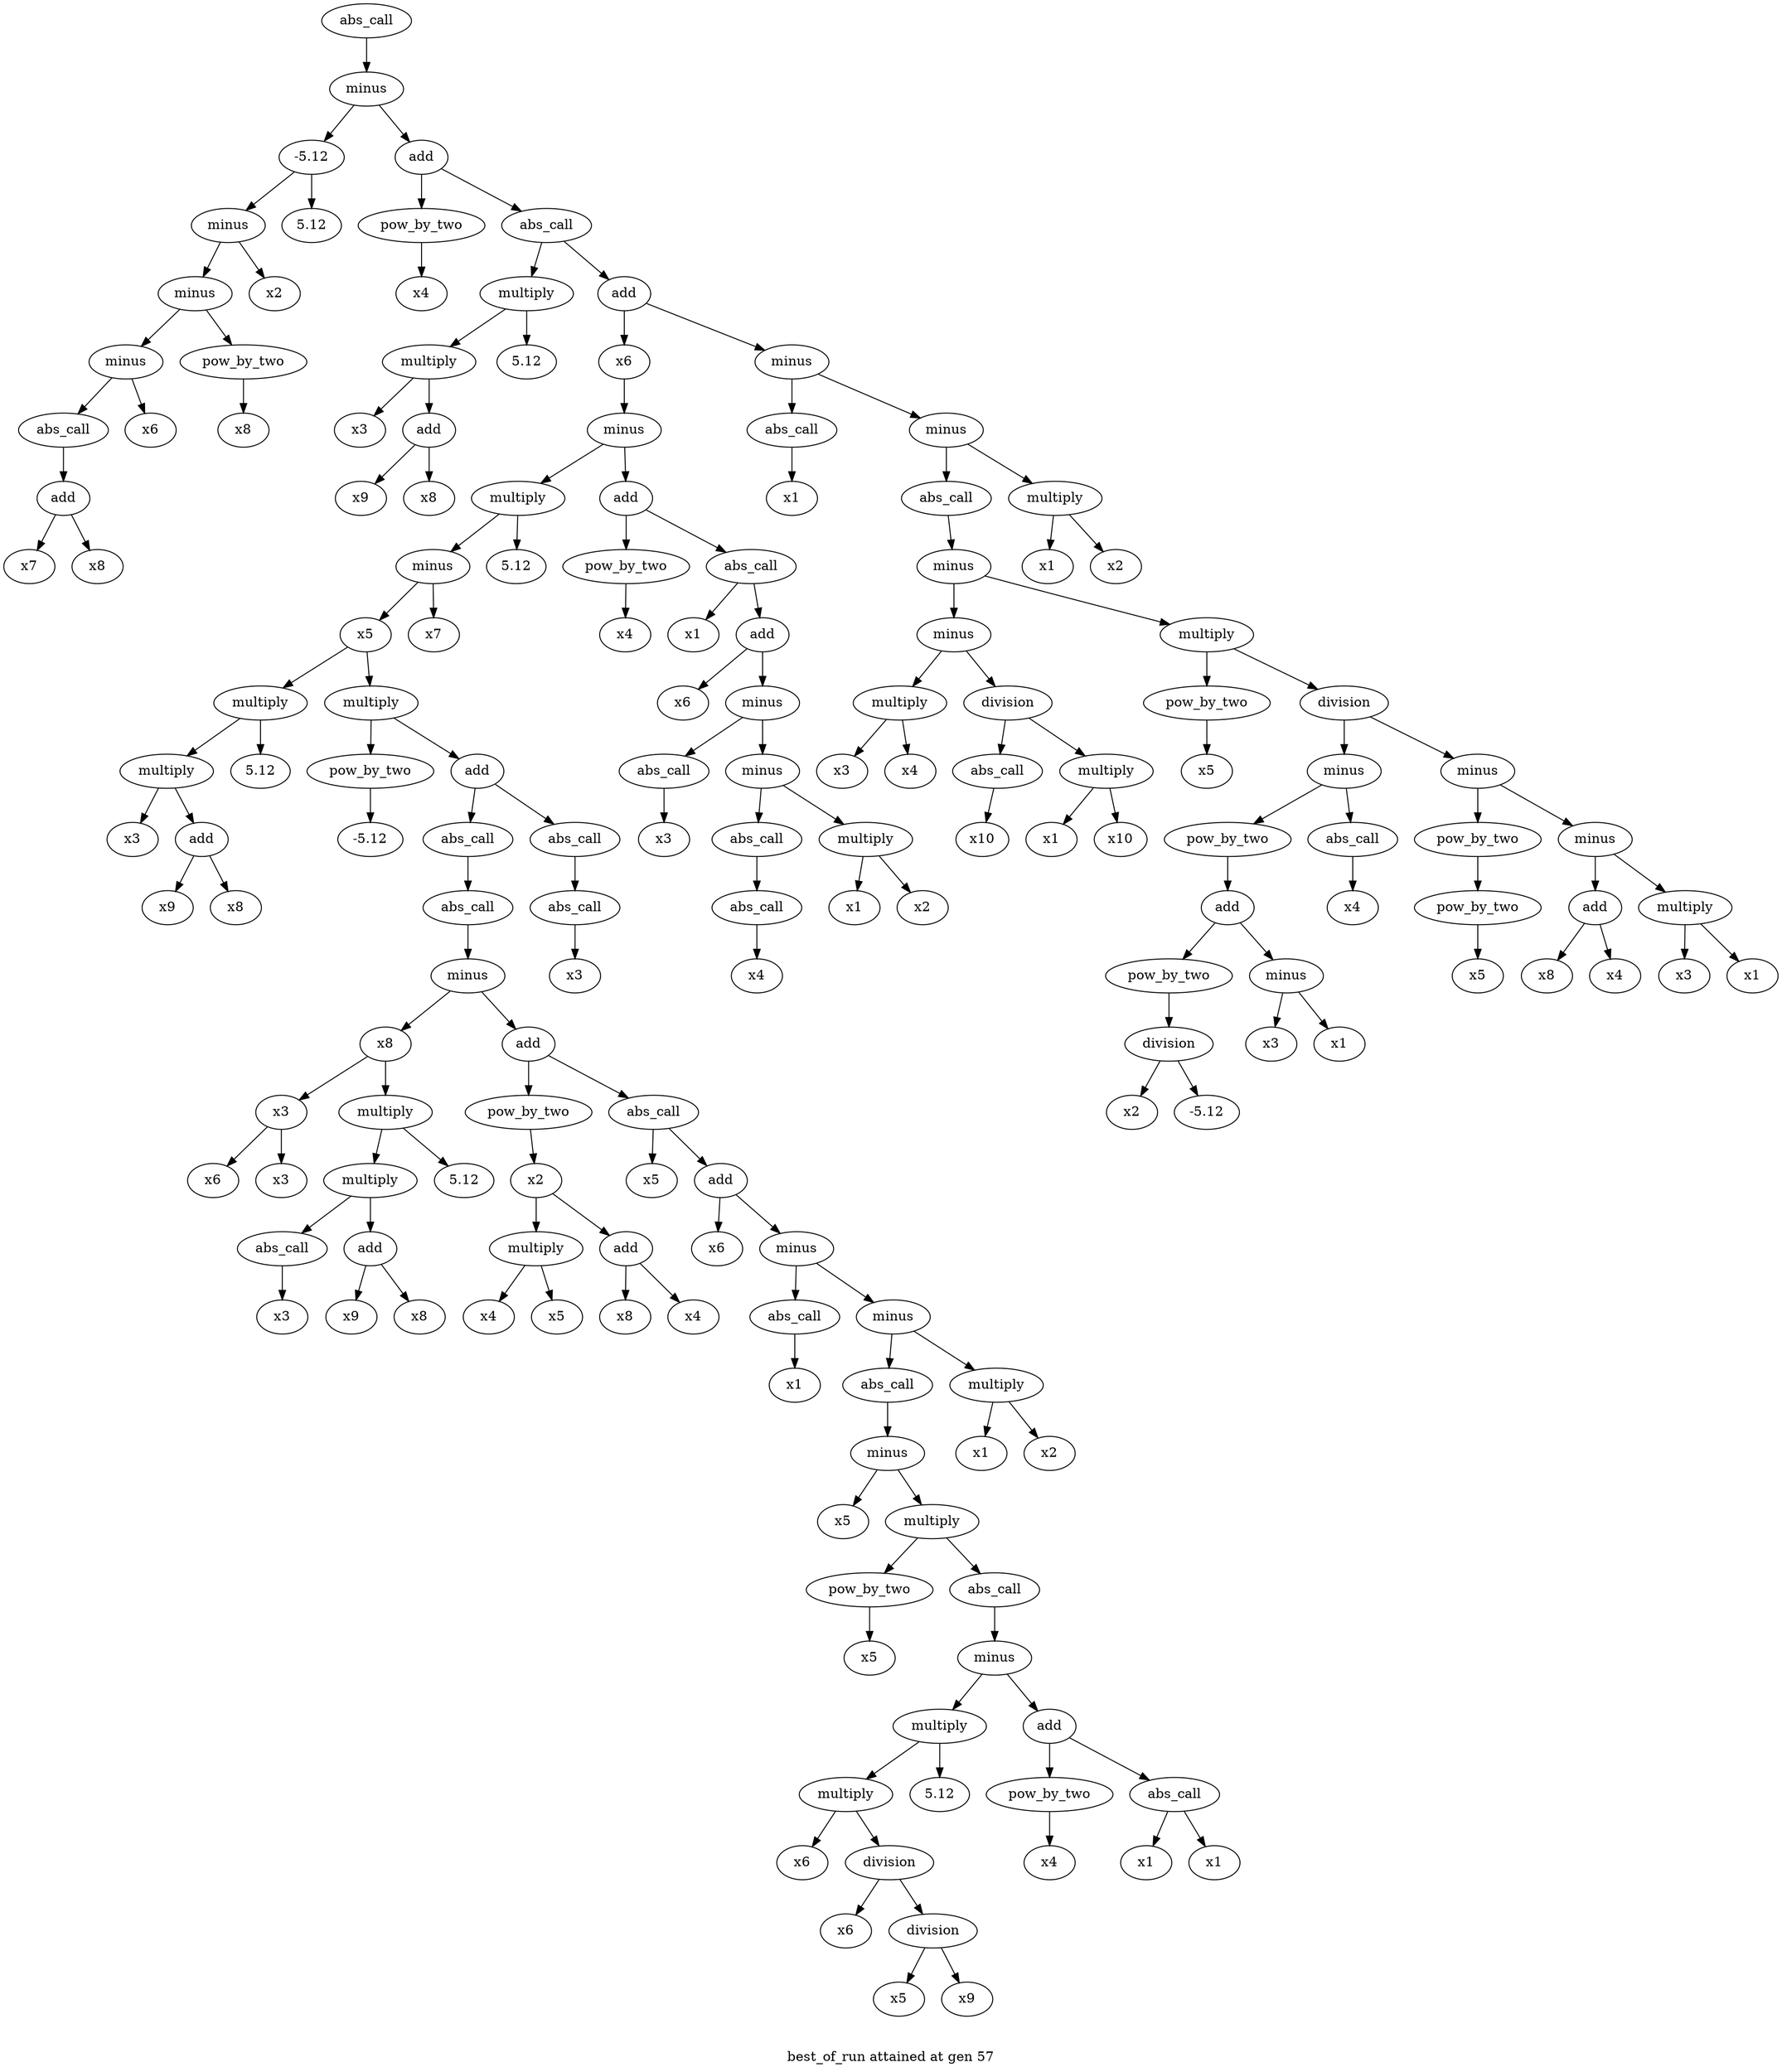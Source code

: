 digraph {
	graph [label="

best_of_run attained at gen 57"]
	0 [label=abs_call]
	0 -> 1
	1 [label=minus]
	1 -> 2
	2 [label=-5.12]
	2 -> 3
	3 [label=minus]
	3 -> 4
	4 [label=minus]
	4 -> 5
	5 [label=minus]
	5 -> 6
	6 [label=abs_call]
	6 -> 7
	7 [label=add]
	7 -> 8
	8 [label=x7]
	7 -> 9
	9 [label=x8]
	5 -> 10
	10 [label=x6]
	4 -> 11
	11 [label=pow_by_two]
	11 -> 12
	12 [label=x8]
	3 -> 13
	13 [label=x2]
	2 -> 14
	14 [label=5.12]
	1 -> 15
	15 [label=add]
	15 -> 16
	16 [label=pow_by_two]
	16 -> 17
	17 [label=x4]
	15 -> 18
	18 [label=abs_call]
	18 -> 19
	19 [label=multiply]
	19 -> 20
	20 [label=multiply]
	20 -> 21
	21 [label=x3]
	20 -> 22
	22 [label=add]
	22 -> 23
	23 [label=x9]
	22 -> 24
	24 [label=x8]
	19 -> 25
	25 [label=5.12]
	18 -> 26
	26 [label=add]
	26 -> 27
	27 [label=x6]
	27 -> 28
	28 [label=minus]
	28 -> 29
	29 [label=multiply]
	29 -> 30
	30 [label=minus]
	30 -> 31
	31 [label=x5]
	31 -> 32
	32 [label=multiply]
	32 -> 33
	33 [label=multiply]
	33 -> 34
	34 [label=x3]
	33 -> 35
	35 [label=add]
	35 -> 36
	36 [label=x9]
	35 -> 37
	37 [label=x8]
	32 -> 38
	38 [label=5.12]
	31 -> 39
	39 [label=multiply]
	39 -> 40
	40 [label=pow_by_two]
	40 -> 41
	41 [label=-5.12]
	39 -> 42
	42 [label=add]
	42 -> 43
	43 [label=abs_call]
	43 -> 44
	44 [label=abs_call]
	44 -> 45
	45 [label=minus]
	45 -> 46
	46 [label=x8]
	46 -> 47
	47 [label=x3]
	47 -> 48
	48 [label=x6]
	47 -> 49
	49 [label=x3]
	46 -> 50
	50 [label=multiply]
	50 -> 51
	51 [label=multiply]
	51 -> 52
	52 [label=abs_call]
	52 -> 53
	53 [label=x3]
	51 -> 54
	54 [label=add]
	54 -> 55
	55 [label=x9]
	54 -> 56
	56 [label=x8]
	50 -> 57
	57 [label=5.12]
	45 -> 58
	58 [label=add]
	58 -> 59
	59 [label=pow_by_two]
	59 -> 60
	60 [label=x2]
	60 -> 61
	61 [label=multiply]
	61 -> 62
	62 [label=x4]
	61 -> 63
	63 [label=x5]
	60 -> 64
	64 [label=add]
	64 -> 65
	65 [label=x8]
	64 -> 66
	66 [label=x4]
	58 -> 67
	67 [label=abs_call]
	67 -> 68
	68 [label=x5]
	67 -> 69
	69 [label=add]
	69 -> 70
	70 [label=x6]
	69 -> 71
	71 [label=minus]
	71 -> 72
	72 [label=abs_call]
	72 -> 73
	73 [label=x1]
	71 -> 74
	74 [label=minus]
	74 -> 75
	75 [label=abs_call]
	75 -> 76
	76 [label=minus]
	76 -> 77
	77 [label=x5]
	76 -> 78
	78 [label=multiply]
	78 -> 79
	79 [label=pow_by_two]
	79 -> 80
	80 [label=x5]
	78 -> 81
	81 [label=abs_call]
	81 -> 82
	82 [label=minus]
	82 -> 83
	83 [label=multiply]
	83 -> 84
	84 [label=multiply]
	84 -> 85
	85 [label=x6]
	84 -> 86
	86 [label=division]
	86 -> 87
	87 [label=x6]
	86 -> 88
	88 [label=division]
	88 -> 89
	89 [label=x5]
	88 -> 90
	90 [label=x9]
	83 -> 91
	91 [label=5.12]
	82 -> 92
	92 [label=add]
	92 -> 93
	93 [label=pow_by_two]
	93 -> 94
	94 [label=x4]
	92 -> 95
	95 [label=abs_call]
	95 -> 96
	96 [label=x1]
	95 -> 97
	97 [label=x1]
	74 -> 98
	98 [label=multiply]
	98 -> 99
	99 [label=x1]
	98 -> 100
	100 [label=x2]
	42 -> 101
	101 [label=abs_call]
	101 -> 102
	102 [label=abs_call]
	102 -> 103
	103 [label=x3]
	30 -> 104
	104 [label=x7]
	29 -> 105
	105 [label=5.12]
	28 -> 106
	106 [label=add]
	106 -> 107
	107 [label=pow_by_two]
	107 -> 108
	108 [label=x4]
	106 -> 109
	109 [label=abs_call]
	109 -> 110
	110 [label=x1]
	109 -> 111
	111 [label=add]
	111 -> 112
	112 [label=x6]
	111 -> 113
	113 [label=minus]
	113 -> 114
	114 [label=abs_call]
	114 -> 115
	115 [label=x3]
	113 -> 116
	116 [label=minus]
	116 -> 117
	117 [label=abs_call]
	117 -> 118
	118 [label=abs_call]
	118 -> 119
	119 [label=x4]
	116 -> 120
	120 [label=multiply]
	120 -> 121
	121 [label=x1]
	120 -> 122
	122 [label=x2]
	26 -> 123
	123 [label=minus]
	123 -> 124
	124 [label=abs_call]
	124 -> 125
	125 [label=x1]
	123 -> 126
	126 [label=minus]
	126 -> 127
	127 [label=abs_call]
	127 -> 128
	128 [label=minus]
	128 -> 129
	129 [label=minus]
	129 -> 130
	130 [label=multiply]
	130 -> 131
	131 [label=x3]
	130 -> 132
	132 [label=x4]
	129 -> 133
	133 [label=division]
	133 -> 134
	134 [label=abs_call]
	134 -> 135
	135 [label=x10]
	133 -> 136
	136 [label=multiply]
	136 -> 137
	137 [label=x1]
	136 -> 138
	138 [label=x10]
	128 -> 139
	139 [label=multiply]
	139 -> 140
	140 [label=pow_by_two]
	140 -> 141
	141 [label=x5]
	139 -> 142
	142 [label=division]
	142 -> 143
	143 [label=minus]
	143 -> 144
	144 [label=pow_by_two]
	144 -> 145
	145 [label=add]
	145 -> 146
	146 [label=pow_by_two]
	146 -> 147
	147 [label=division]
	147 -> 148
	148 [label=x2]
	147 -> 149
	149 [label=-5.12]
	145 -> 150
	150 [label=minus]
	150 -> 151
	151 [label=x3]
	150 -> 152
	152 [label=x1]
	143 -> 153
	153 [label=abs_call]
	153 -> 154
	154 [label=x4]
	142 -> 155
	155 [label=minus]
	155 -> 156
	156 [label=pow_by_two]
	156 -> 157
	157 [label=pow_by_two]
	157 -> 158
	158 [label=x5]
	155 -> 159
	159 [label=minus]
	159 -> 160
	160 [label=add]
	160 -> 161
	161 [label=x8]
	160 -> 162
	162 [label=x4]
	159 -> 163
	163 [label=multiply]
	163 -> 164
	164 [label=x3]
	163 -> 165
	165 [label=x1]
	126 -> 166
	166 [label=multiply]
	166 -> 167
	167 [label=x1]
	166 -> 168
	168 [label=x2]
}
